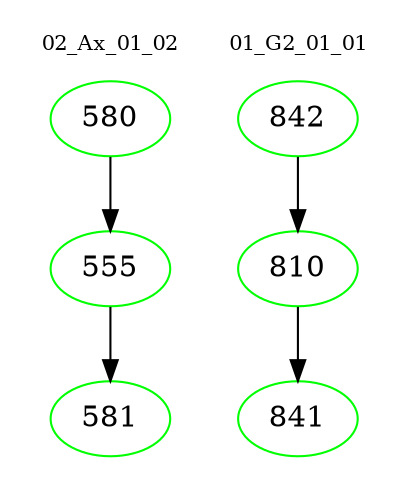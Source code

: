 digraph{
subgraph cluster_0 {
color = white
label = "02_Ax_01_02";
fontsize=10;
T0_580 [label="580", color="green"]
T0_580 -> T0_555 [color="black"]
T0_555 [label="555", color="green"]
T0_555 -> T0_581 [color="black"]
T0_581 [label="581", color="green"]
}
subgraph cluster_1 {
color = white
label = "01_G2_01_01";
fontsize=10;
T1_842 [label="842", color="green"]
T1_842 -> T1_810 [color="black"]
T1_810 [label="810", color="green"]
T1_810 -> T1_841 [color="black"]
T1_841 [label="841", color="green"]
}
}
